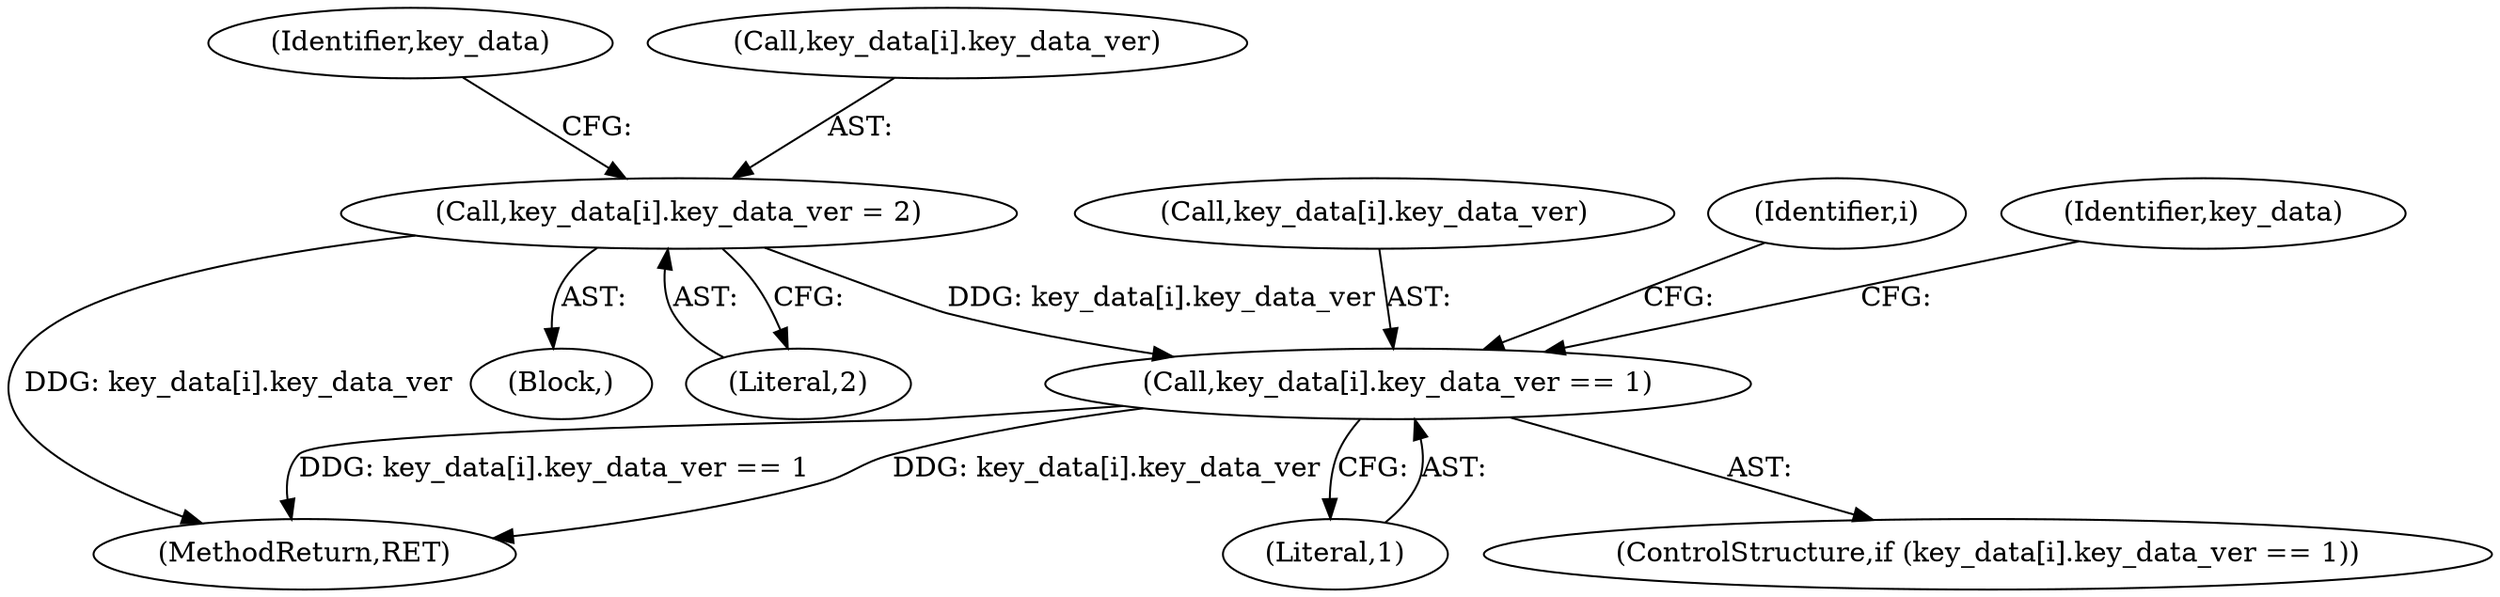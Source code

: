 digraph "0_krb5_04038bf3633c4b909b5ded3072dc88c8c419bf16@pointer" {
"1000173" [label="(Call,key_data[i].key_data_ver = 2)"];
"1000165" [label="(Call,key_data[i].key_data_ver == 1)"];
"1000164" [label="(ControlStructure,if (key_data[i].key_data_ver == 1))"];
"1000418" [label="(MethodReturn,RET)"];
"1000166" [label="(Call,key_data[i].key_data_ver)"];
"1000162" [label="(Identifier,i)"];
"1000176" [label="(Identifier,key_data)"];
"1000184" [label="(Identifier,key_data)"];
"1000179" [label="(Literal,2)"];
"1000172" [label="(Block,)"];
"1000165" [label="(Call,key_data[i].key_data_ver == 1)"];
"1000171" [label="(Literal,1)"];
"1000174" [label="(Call,key_data[i].key_data_ver)"];
"1000173" [label="(Call,key_data[i].key_data_ver = 2)"];
"1000173" -> "1000172"  [label="AST: "];
"1000173" -> "1000179"  [label="CFG: "];
"1000174" -> "1000173"  [label="AST: "];
"1000179" -> "1000173"  [label="AST: "];
"1000184" -> "1000173"  [label="CFG: "];
"1000173" -> "1000418"  [label="DDG: key_data[i].key_data_ver"];
"1000173" -> "1000165"  [label="DDG: key_data[i].key_data_ver"];
"1000165" -> "1000164"  [label="AST: "];
"1000165" -> "1000171"  [label="CFG: "];
"1000166" -> "1000165"  [label="AST: "];
"1000171" -> "1000165"  [label="AST: "];
"1000176" -> "1000165"  [label="CFG: "];
"1000162" -> "1000165"  [label="CFG: "];
"1000165" -> "1000418"  [label="DDG: key_data[i].key_data_ver"];
"1000165" -> "1000418"  [label="DDG: key_data[i].key_data_ver == 1"];
}
